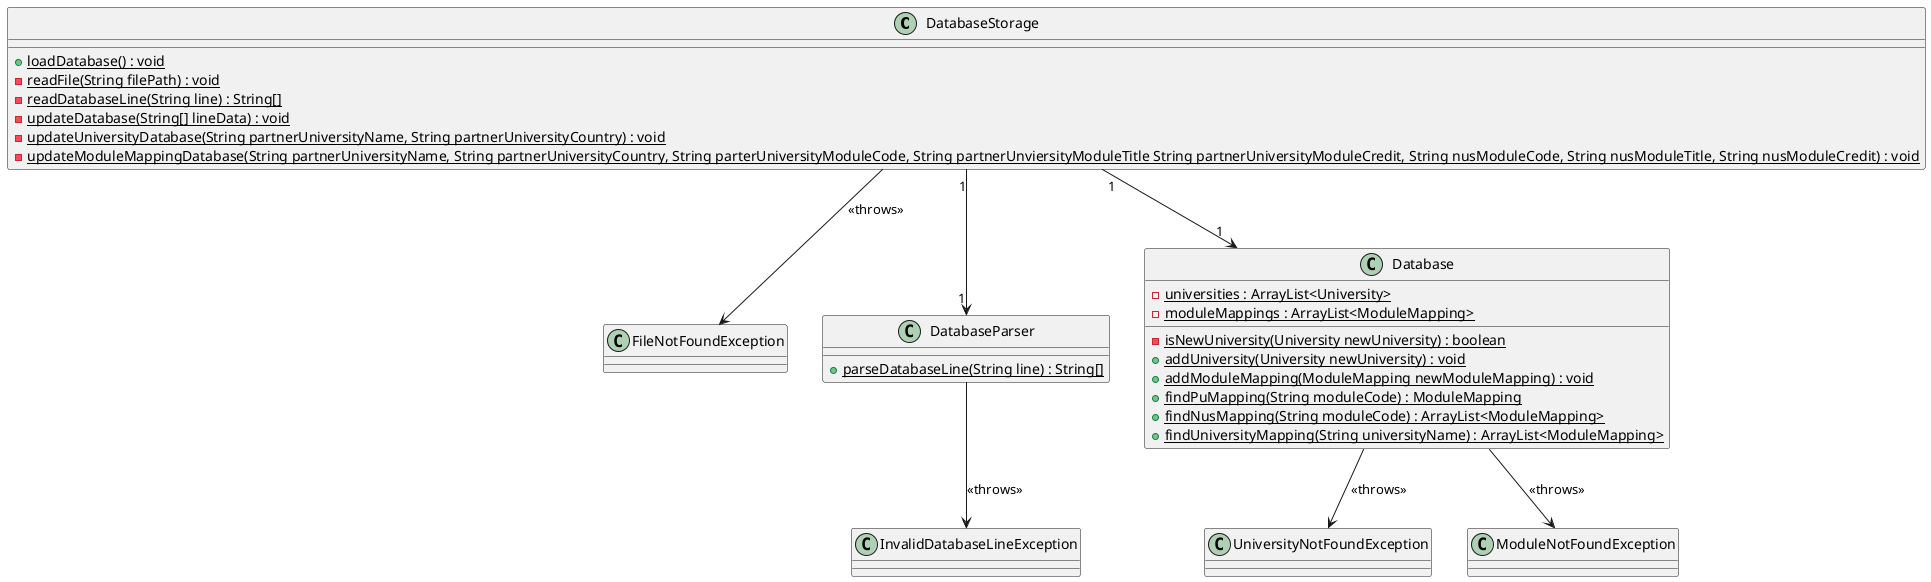 @startuml

class DatabaseStorage {
    {static} + loadDatabase() : void
    {static} - readFile(String filePath) : void
    {static} - readDatabaseLine(String line) : String[]
    {static} - updateDatabase(String[] lineData) : void
    {static} - updateUniversityDatabase(String partnerUniversityName, String partnerUniversityCountry) : void
    {static} - updateModuleMappingDatabase(String partnerUniversityName, String partnerUniversityCountry, String parterUniversityModuleCode, String partnerUnviersityModuleTitle String partnerUniversityModuleCredit, String nusModuleCode, String nusModuleTitle, String nusModuleCredit) : void
}

class FileNotFoundException {

}

class DatabaseParser {
    {static} + parseDatabaseLine(String line) : String[]
}

class InvalidDatabaseLineException {

}

class Database {
    {static} - universities : ArrayList<University>
    {static} - moduleMappings : ArrayList<ModuleMapping>
    {static} - isNewUniversity(University newUniversity) : boolean
    {static} + addUniversity(University newUniversity) : void
    {static} + addModuleMapping(ModuleMapping newModuleMapping) : void
    {static} + findPuMapping(String moduleCode) : ModuleMapping
    {static} + findNusMapping(String moduleCode) : ArrayList<ModuleMapping>
    {static} + findUniversityMapping(String universityName) : ArrayList<ModuleMapping>
}

class UniversityNotFoundException {

}

class ModuleNotFoundException {

}

DatabaseStorage --> FileNotFoundException : <<throws>>
DatabaseStorage "1" --> "1" Database
DatabaseStorage "1" --> "1" DatabaseParser
DatabaseParser --> InvalidDatabaseLineException : << throws>>
Database --> UniversityNotFoundException : <<throws>>
Database --> ModuleNotFoundException : <<throws>>

@enduml